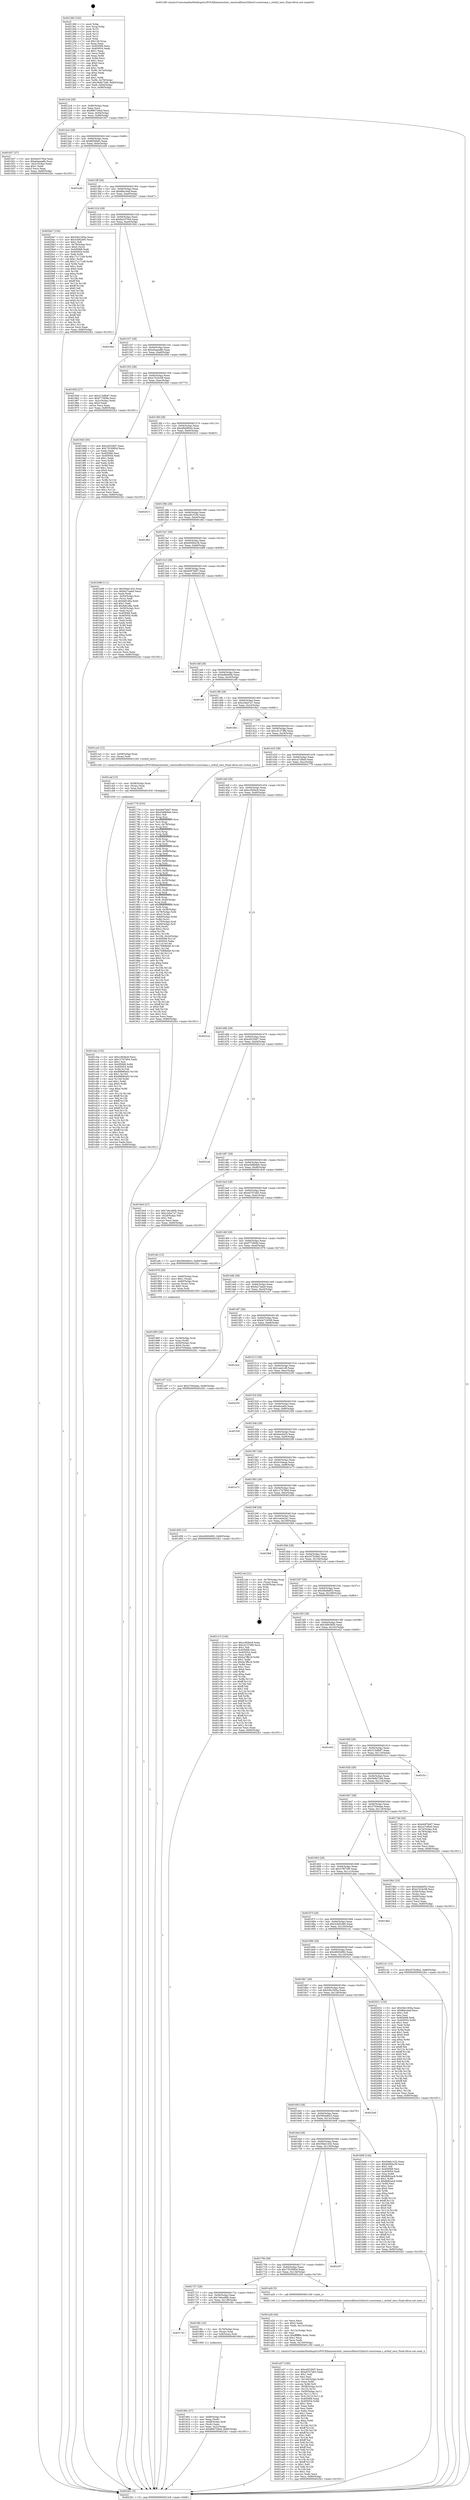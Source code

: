 digraph "0x401260" {
  label = "0x401260 (/mnt/c/Users/mathe/Desktop/tcc/POCII/binaries/extr_reactosdllwin32hhctrl.ocxstream.c_strbuf_zero_Final-ollvm.out::main(0))"
  labelloc = "t"
  node[shape=record]

  Entry [label="",width=0.3,height=0.3,shape=circle,fillcolor=black,style=filled]
  "0x4012c6" [label="{
     0x4012c6 [29]\l
     | [instrs]\l
     &nbsp;&nbsp;0x4012c6 \<+3\>: mov -0x80(%rbp),%eax\l
     &nbsp;&nbsp;0x4012c9 \<+2\>: mov %eax,%ecx\l
     &nbsp;&nbsp;0x4012cb \<+6\>: sub $0x866729ed,%ecx\l
     &nbsp;&nbsp;0x4012d1 \<+6\>: mov %eax,-0x94(%rbp)\l
     &nbsp;&nbsp;0x4012d7 \<+6\>: mov %ecx,-0x98(%rbp)\l
     &nbsp;&nbsp;0x4012dd \<+6\>: je 0000000000401927 \<main+0x6c7\>\l
  }"]
  "0x401927" [label="{
     0x401927 [27]\l
     | [instrs]\l
     &nbsp;&nbsp;0x401927 \<+5\>: mov $0x9a2579cb,%eax\l
     &nbsp;&nbsp;0x40192c \<+5\>: mov $0xa0aaaa8b,%ecx\l
     &nbsp;&nbsp;0x401931 \<+3\>: mov -0x2c(%rbp),%edx\l
     &nbsp;&nbsp;0x401934 \<+3\>: cmp $0x1,%edx\l
     &nbsp;&nbsp;0x401937 \<+3\>: cmovl %ecx,%eax\l
     &nbsp;&nbsp;0x40193a \<+3\>: mov %eax,-0x80(%rbp)\l
     &nbsp;&nbsp;0x40193d \<+5\>: jmp 00000000004022b1 \<main+0x1051\>\l
  }"]
  "0x4012e3" [label="{
     0x4012e3 [28]\l
     | [instrs]\l
     &nbsp;&nbsp;0x4012e3 \<+5\>: jmp 00000000004012e8 \<main+0x88\>\l
     &nbsp;&nbsp;0x4012e8 \<+6\>: mov -0x94(%rbp),%eax\l
     &nbsp;&nbsp;0x4012ee \<+5\>: sub $0x8f26fe6c,%eax\l
     &nbsp;&nbsp;0x4012f3 \<+6\>: mov %eax,-0x9c(%rbp)\l
     &nbsp;&nbsp;0x4012f9 \<+6\>: je 0000000000401e46 \<main+0xbe6\>\l
  }"]
  Exit [label="",width=0.3,height=0.3,shape=circle,fillcolor=black,style=filled,peripheries=2]
  "0x401e46" [label="{
     0x401e46\l
  }", style=dashed]
  "0x4012ff" [label="{
     0x4012ff [28]\l
     | [instrs]\l
     &nbsp;&nbsp;0x4012ff \<+5\>: jmp 0000000000401304 \<main+0xa4\>\l
     &nbsp;&nbsp;0x401304 \<+6\>: mov -0x94(%rbp),%eax\l
     &nbsp;&nbsp;0x40130a \<+5\>: sub $0x8faccbaf,%eax\l
     &nbsp;&nbsp;0x40130f \<+6\>: mov %eax,-0xa0(%rbp)\l
     &nbsp;&nbsp;0x401315 \<+6\>: je 00000000004020a7 \<main+0xe47\>\l
  }"]
  "0x401cbe" [label="{
     0x401cbe [152]\l
     | [instrs]\l
     &nbsp;&nbsp;0x401cbe \<+5\>: mov $0xcc82fec8,%ecx\l
     &nbsp;&nbsp;0x401cc3 \<+5\>: mov $0x127b7804,%edx\l
     &nbsp;&nbsp;0x401cc8 \<+3\>: mov $0x1,%sil\l
     &nbsp;&nbsp;0x401ccb \<+8\>: mov 0x405068,%r8d\l
     &nbsp;&nbsp;0x401cd3 \<+8\>: mov 0x405054,%r9d\l
     &nbsp;&nbsp;0x401cdb \<+3\>: mov %r8d,%r10d\l
     &nbsp;&nbsp;0x401cde \<+7\>: sub $0x89880a03,%r10d\l
     &nbsp;&nbsp;0x401ce5 \<+4\>: sub $0x1,%r10d\l
     &nbsp;&nbsp;0x401ce9 \<+7\>: add $0x89880a03,%r10d\l
     &nbsp;&nbsp;0x401cf0 \<+4\>: imul %r10d,%r8d\l
     &nbsp;&nbsp;0x401cf4 \<+4\>: and $0x1,%r8d\l
     &nbsp;&nbsp;0x401cf8 \<+4\>: cmp $0x0,%r8d\l
     &nbsp;&nbsp;0x401cfc \<+4\>: sete %r11b\l
     &nbsp;&nbsp;0x401d00 \<+4\>: cmp $0xa,%r9d\l
     &nbsp;&nbsp;0x401d04 \<+3\>: setl %bl\l
     &nbsp;&nbsp;0x401d07 \<+3\>: mov %r11b,%r14b\l
     &nbsp;&nbsp;0x401d0a \<+4\>: xor $0xff,%r14b\l
     &nbsp;&nbsp;0x401d0e \<+3\>: mov %bl,%r15b\l
     &nbsp;&nbsp;0x401d11 \<+4\>: xor $0xff,%r15b\l
     &nbsp;&nbsp;0x401d15 \<+4\>: xor $0x1,%sil\l
     &nbsp;&nbsp;0x401d19 \<+3\>: mov %r14b,%r12b\l
     &nbsp;&nbsp;0x401d1c \<+4\>: and $0xff,%r12b\l
     &nbsp;&nbsp;0x401d20 \<+3\>: and %sil,%r11b\l
     &nbsp;&nbsp;0x401d23 \<+3\>: mov %r15b,%r13b\l
     &nbsp;&nbsp;0x401d26 \<+4\>: and $0xff,%r13b\l
     &nbsp;&nbsp;0x401d2a \<+3\>: and %sil,%bl\l
     &nbsp;&nbsp;0x401d2d \<+3\>: or %r11b,%r12b\l
     &nbsp;&nbsp;0x401d30 \<+3\>: or %bl,%r13b\l
     &nbsp;&nbsp;0x401d33 \<+3\>: xor %r13b,%r12b\l
     &nbsp;&nbsp;0x401d36 \<+3\>: or %r15b,%r14b\l
     &nbsp;&nbsp;0x401d39 \<+4\>: xor $0xff,%r14b\l
     &nbsp;&nbsp;0x401d3d \<+4\>: or $0x1,%sil\l
     &nbsp;&nbsp;0x401d41 \<+3\>: and %sil,%r14b\l
     &nbsp;&nbsp;0x401d44 \<+3\>: or %r14b,%r12b\l
     &nbsp;&nbsp;0x401d47 \<+4\>: test $0x1,%r12b\l
     &nbsp;&nbsp;0x401d4b \<+3\>: cmovne %edx,%ecx\l
     &nbsp;&nbsp;0x401d4e \<+3\>: mov %ecx,-0x80(%rbp)\l
     &nbsp;&nbsp;0x401d51 \<+5\>: jmp 00000000004022b1 \<main+0x1051\>\l
  }"]
  "0x4020a7" [label="{
     0x4020a7 [154]\l
     | [instrs]\l
     &nbsp;&nbsp;0x4020a7 \<+5\>: mov $0x54b1565a,%eax\l
     &nbsp;&nbsp;0x4020ac \<+5\>: mov $0x3cb92495,%ecx\l
     &nbsp;&nbsp;0x4020b1 \<+2\>: mov $0x1,%dl\l
     &nbsp;&nbsp;0x4020b3 \<+4\>: mov -0x78(%rbp),%rsi\l
     &nbsp;&nbsp;0x4020b7 \<+6\>: movl $0x0,(%rsi)\l
     &nbsp;&nbsp;0x4020bd \<+7\>: mov 0x405068,%edi\l
     &nbsp;&nbsp;0x4020c4 \<+8\>: mov 0x405054,%r8d\l
     &nbsp;&nbsp;0x4020cc \<+3\>: mov %edi,%r9d\l
     &nbsp;&nbsp;0x4020cf \<+7\>: sub $0x17c171d9,%r9d\l
     &nbsp;&nbsp;0x4020d6 \<+4\>: sub $0x1,%r9d\l
     &nbsp;&nbsp;0x4020da \<+7\>: add $0x17c171d9,%r9d\l
     &nbsp;&nbsp;0x4020e1 \<+4\>: imul %r9d,%edi\l
     &nbsp;&nbsp;0x4020e5 \<+3\>: and $0x1,%edi\l
     &nbsp;&nbsp;0x4020e8 \<+3\>: cmp $0x0,%edi\l
     &nbsp;&nbsp;0x4020eb \<+4\>: sete %r10b\l
     &nbsp;&nbsp;0x4020ef \<+4\>: cmp $0xa,%r8d\l
     &nbsp;&nbsp;0x4020f3 \<+4\>: setl %r11b\l
     &nbsp;&nbsp;0x4020f7 \<+3\>: mov %r10b,%bl\l
     &nbsp;&nbsp;0x4020fa \<+3\>: xor $0xff,%bl\l
     &nbsp;&nbsp;0x4020fd \<+3\>: mov %r11b,%r14b\l
     &nbsp;&nbsp;0x402100 \<+4\>: xor $0xff,%r14b\l
     &nbsp;&nbsp;0x402104 \<+3\>: xor $0x0,%dl\l
     &nbsp;&nbsp;0x402107 \<+3\>: mov %bl,%r15b\l
     &nbsp;&nbsp;0x40210a \<+4\>: and $0x0,%r15b\l
     &nbsp;&nbsp;0x40210e \<+3\>: and %dl,%r10b\l
     &nbsp;&nbsp;0x402111 \<+3\>: mov %r14b,%r12b\l
     &nbsp;&nbsp;0x402114 \<+4\>: and $0x0,%r12b\l
     &nbsp;&nbsp;0x402118 \<+3\>: and %dl,%r11b\l
     &nbsp;&nbsp;0x40211b \<+3\>: or %r10b,%r15b\l
     &nbsp;&nbsp;0x40211e \<+3\>: or %r11b,%r12b\l
     &nbsp;&nbsp;0x402121 \<+3\>: xor %r12b,%r15b\l
     &nbsp;&nbsp;0x402124 \<+3\>: or %r14b,%bl\l
     &nbsp;&nbsp;0x402127 \<+3\>: xor $0xff,%bl\l
     &nbsp;&nbsp;0x40212a \<+3\>: or $0x0,%dl\l
     &nbsp;&nbsp;0x40212d \<+2\>: and %dl,%bl\l
     &nbsp;&nbsp;0x40212f \<+3\>: or %bl,%r15b\l
     &nbsp;&nbsp;0x402132 \<+4\>: test $0x1,%r15b\l
     &nbsp;&nbsp;0x402136 \<+3\>: cmovne %ecx,%eax\l
     &nbsp;&nbsp;0x402139 \<+3\>: mov %eax,-0x80(%rbp)\l
     &nbsp;&nbsp;0x40213c \<+5\>: jmp 00000000004022b1 \<main+0x1051\>\l
  }"]
  "0x40131b" [label="{
     0x40131b [28]\l
     | [instrs]\l
     &nbsp;&nbsp;0x40131b \<+5\>: jmp 0000000000401320 \<main+0xc0\>\l
     &nbsp;&nbsp;0x401320 \<+6\>: mov -0x94(%rbp),%eax\l
     &nbsp;&nbsp;0x401326 \<+5\>: sub $0x9a2579cb,%eax\l
     &nbsp;&nbsp;0x40132b \<+6\>: mov %eax,-0xa4(%rbp)\l
     &nbsp;&nbsp;0x401331 \<+6\>: je 0000000000401942 \<main+0x6e2\>\l
  }"]
  "0x401caf" [label="{
     0x401caf [15]\l
     | [instrs]\l
     &nbsp;&nbsp;0x401caf \<+4\>: mov -0x58(%rbp),%rax\l
     &nbsp;&nbsp;0x401cb3 \<+3\>: mov (%rax),%rax\l
     &nbsp;&nbsp;0x401cb6 \<+3\>: mov %rax,%rdi\l
     &nbsp;&nbsp;0x401cb9 \<+5\>: call 0000000000401030 \<free@plt\>\l
     | [calls]\l
     &nbsp;&nbsp;0x401030 \{1\} (unknown)\l
  }"]
  "0x401942" [label="{
     0x401942\l
  }", style=dashed]
  "0x401337" [label="{
     0x401337 [28]\l
     | [instrs]\l
     &nbsp;&nbsp;0x401337 \<+5\>: jmp 000000000040133c \<main+0xdc\>\l
     &nbsp;&nbsp;0x40133c \<+6\>: mov -0x94(%rbp),%eax\l
     &nbsp;&nbsp;0x401342 \<+5\>: sub $0xa0aaaa8b,%eax\l
     &nbsp;&nbsp;0x401347 \<+6\>: mov %eax,-0xa8(%rbp)\l
     &nbsp;&nbsp;0x40134d \<+6\>: je 000000000040195d \<main+0x6fd\>\l
  }"]
  "0x401a57" [label="{
     0x401a57 [165]\l
     | [instrs]\l
     &nbsp;&nbsp;0x401a57 \<+5\>: mov $0xcd533bf7,%ecx\l
     &nbsp;&nbsp;0x401a5c \<+5\>: mov $0xeb7b7a83,%edx\l
     &nbsp;&nbsp;0x401a61 \<+3\>: mov $0x1,%dil\l
     &nbsp;&nbsp;0x401a64 \<+2\>: xor %esi,%esi\l
     &nbsp;&nbsp;0x401a66 \<+7\>: mov -0x140(%rbp),%r8d\l
     &nbsp;&nbsp;0x401a6d \<+4\>: imul %eax,%r8d\l
     &nbsp;&nbsp;0x401a71 \<+3\>: movslq %r8d,%r9\l
     &nbsp;&nbsp;0x401a74 \<+4\>: mov -0x58(%rbp),%r10\l
     &nbsp;&nbsp;0x401a78 \<+3\>: mov (%r10),%r10\l
     &nbsp;&nbsp;0x401a7b \<+4\>: mov -0x50(%rbp),%r11\l
     &nbsp;&nbsp;0x401a7f \<+3\>: movslq (%r11),%r11\l
     &nbsp;&nbsp;0x401a82 \<+4\>: mov %r9,(%r10,%r11,8)\l
     &nbsp;&nbsp;0x401a86 \<+7\>: mov 0x405068,%eax\l
     &nbsp;&nbsp;0x401a8d \<+8\>: mov 0x405054,%r8d\l
     &nbsp;&nbsp;0x401a95 \<+3\>: sub $0x1,%esi\l
     &nbsp;&nbsp;0x401a98 \<+2\>: mov %eax,%ebx\l
     &nbsp;&nbsp;0x401a9a \<+2\>: add %esi,%ebx\l
     &nbsp;&nbsp;0x401a9c \<+3\>: imul %ebx,%eax\l
     &nbsp;&nbsp;0x401a9f \<+3\>: and $0x1,%eax\l
     &nbsp;&nbsp;0x401aa2 \<+3\>: cmp $0x0,%eax\l
     &nbsp;&nbsp;0x401aa5 \<+4\>: sete %r14b\l
     &nbsp;&nbsp;0x401aa9 \<+4\>: cmp $0xa,%r8d\l
     &nbsp;&nbsp;0x401aad \<+4\>: setl %r15b\l
     &nbsp;&nbsp;0x401ab1 \<+3\>: mov %r14b,%r12b\l
     &nbsp;&nbsp;0x401ab4 \<+4\>: xor $0xff,%r12b\l
     &nbsp;&nbsp;0x401ab8 \<+3\>: mov %r15b,%r13b\l
     &nbsp;&nbsp;0x401abb \<+4\>: xor $0xff,%r13b\l
     &nbsp;&nbsp;0x401abf \<+4\>: xor $0x1,%dil\l
     &nbsp;&nbsp;0x401ac3 \<+3\>: mov %r12b,%al\l
     &nbsp;&nbsp;0x401ac6 \<+2\>: and $0xff,%al\l
     &nbsp;&nbsp;0x401ac8 \<+3\>: and %dil,%r14b\l
     &nbsp;&nbsp;0x401acb \<+3\>: mov %r13b,%sil\l
     &nbsp;&nbsp;0x401ace \<+4\>: and $0xff,%sil\l
     &nbsp;&nbsp;0x401ad2 \<+3\>: and %dil,%r15b\l
     &nbsp;&nbsp;0x401ad5 \<+3\>: or %r14b,%al\l
     &nbsp;&nbsp;0x401ad8 \<+3\>: or %r15b,%sil\l
     &nbsp;&nbsp;0x401adb \<+3\>: xor %sil,%al\l
     &nbsp;&nbsp;0x401ade \<+3\>: or %r13b,%r12b\l
     &nbsp;&nbsp;0x401ae1 \<+4\>: xor $0xff,%r12b\l
     &nbsp;&nbsp;0x401ae5 \<+4\>: or $0x1,%dil\l
     &nbsp;&nbsp;0x401ae9 \<+3\>: and %dil,%r12b\l
     &nbsp;&nbsp;0x401aec \<+3\>: or %r12b,%al\l
     &nbsp;&nbsp;0x401aef \<+2\>: test $0x1,%al\l
     &nbsp;&nbsp;0x401af1 \<+3\>: cmovne %edx,%ecx\l
     &nbsp;&nbsp;0x401af4 \<+3\>: mov %ecx,-0x80(%rbp)\l
     &nbsp;&nbsp;0x401af7 \<+5\>: jmp 00000000004022b1 \<main+0x1051\>\l
  }"]
  "0x40195d" [label="{
     0x40195d [27]\l
     | [instrs]\l
     &nbsp;&nbsp;0x40195d \<+5\>: mov $0x313dfb87,%eax\l
     &nbsp;&nbsp;0x401962 \<+5\>: mov $0xf77360fe,%ecx\l
     &nbsp;&nbsp;0x401967 \<+3\>: mov -0x2c(%rbp),%edx\l
     &nbsp;&nbsp;0x40196a \<+3\>: cmp $0x0,%edx\l
     &nbsp;&nbsp;0x40196d \<+3\>: cmove %ecx,%eax\l
     &nbsp;&nbsp;0x401970 \<+3\>: mov %eax,-0x80(%rbp)\l
     &nbsp;&nbsp;0x401973 \<+5\>: jmp 00000000004022b1 \<main+0x1051\>\l
  }"]
  "0x401353" [label="{
     0x401353 [28]\l
     | [instrs]\l
     &nbsp;&nbsp;0x401353 \<+5\>: jmp 0000000000401358 \<main+0xf8\>\l
     &nbsp;&nbsp;0x401358 \<+6\>: mov -0x94(%rbp),%eax\l
     &nbsp;&nbsp;0x40135e \<+5\>: sub $0xa7424c08,%eax\l
     &nbsp;&nbsp;0x401363 \<+6\>: mov %eax,-0xac(%rbp)\l
     &nbsp;&nbsp;0x401369 \<+6\>: je 00000000004019d3 \<main+0x773\>\l
  }"]
  "0x401a2b" [label="{
     0x401a2b [44]\l
     | [instrs]\l
     &nbsp;&nbsp;0x401a2b \<+2\>: xor %ecx,%ecx\l
     &nbsp;&nbsp;0x401a2d \<+5\>: mov $0x2,%edx\l
     &nbsp;&nbsp;0x401a32 \<+6\>: mov %edx,-0x13c(%rbp)\l
     &nbsp;&nbsp;0x401a38 \<+1\>: cltd\l
     &nbsp;&nbsp;0x401a39 \<+6\>: mov -0x13c(%rbp),%esi\l
     &nbsp;&nbsp;0x401a3f \<+2\>: idiv %esi\l
     &nbsp;&nbsp;0x401a41 \<+6\>: imul $0xfffffffe,%edx,%edx\l
     &nbsp;&nbsp;0x401a47 \<+3\>: sub $0x1,%ecx\l
     &nbsp;&nbsp;0x401a4a \<+2\>: sub %ecx,%edx\l
     &nbsp;&nbsp;0x401a4c \<+6\>: mov %edx,-0x140(%rbp)\l
     &nbsp;&nbsp;0x401a52 \<+5\>: call 0000000000401160 \<next_i\>\l
     | [calls]\l
     &nbsp;&nbsp;0x401160 \{1\} (/mnt/c/Users/mathe/Desktop/tcc/POCII/binaries/extr_reactosdllwin32hhctrl.ocxstream.c_strbuf_zero_Final-ollvm.out::next_i)\l
  }"]
  "0x4019d3" [label="{
     0x4019d3 [83]\l
     | [instrs]\l
     &nbsp;&nbsp;0x4019d3 \<+5\>: mov $0xcd533bf7,%eax\l
     &nbsp;&nbsp;0x4019d8 \<+5\>: mov $0x7353085d,%ecx\l
     &nbsp;&nbsp;0x4019dd \<+2\>: xor %edx,%edx\l
     &nbsp;&nbsp;0x4019df \<+7\>: mov 0x405068,%esi\l
     &nbsp;&nbsp;0x4019e6 \<+7\>: mov 0x405054,%edi\l
     &nbsp;&nbsp;0x4019ed \<+3\>: sub $0x1,%edx\l
     &nbsp;&nbsp;0x4019f0 \<+3\>: mov %esi,%r8d\l
     &nbsp;&nbsp;0x4019f3 \<+3\>: add %edx,%r8d\l
     &nbsp;&nbsp;0x4019f6 \<+4\>: imul %r8d,%esi\l
     &nbsp;&nbsp;0x4019fa \<+3\>: and $0x1,%esi\l
     &nbsp;&nbsp;0x4019fd \<+3\>: cmp $0x0,%esi\l
     &nbsp;&nbsp;0x401a00 \<+4\>: sete %r9b\l
     &nbsp;&nbsp;0x401a04 \<+3\>: cmp $0xa,%edi\l
     &nbsp;&nbsp;0x401a07 \<+4\>: setl %r10b\l
     &nbsp;&nbsp;0x401a0b \<+3\>: mov %r9b,%r11b\l
     &nbsp;&nbsp;0x401a0e \<+3\>: and %r10b,%r11b\l
     &nbsp;&nbsp;0x401a11 \<+3\>: xor %r10b,%r9b\l
     &nbsp;&nbsp;0x401a14 \<+3\>: or %r9b,%r11b\l
     &nbsp;&nbsp;0x401a17 \<+4\>: test $0x1,%r11b\l
     &nbsp;&nbsp;0x401a1b \<+3\>: cmovne %ecx,%eax\l
     &nbsp;&nbsp;0x401a1e \<+3\>: mov %eax,-0x80(%rbp)\l
     &nbsp;&nbsp;0x401a21 \<+5\>: jmp 00000000004022b1 \<main+0x1051\>\l
  }"]
  "0x40136f" [label="{
     0x40136f [28]\l
     | [instrs]\l
     &nbsp;&nbsp;0x40136f \<+5\>: jmp 0000000000401374 \<main+0x114\>\l
     &nbsp;&nbsp;0x401374 \<+6\>: mov -0x94(%rbp),%eax\l
     &nbsp;&nbsp;0x40137a \<+5\>: sub $0xa8a68044,%eax\l
     &nbsp;&nbsp;0x40137f \<+6\>: mov %eax,-0xb0(%rbp)\l
     &nbsp;&nbsp;0x401385 \<+6\>: je 0000000000402015 \<main+0xdb5\>\l
  }"]
  "0x401995" [label="{
     0x401995 [29]\l
     | [instrs]\l
     &nbsp;&nbsp;0x401995 \<+4\>: mov -0x58(%rbp),%rdi\l
     &nbsp;&nbsp;0x401999 \<+3\>: mov %rax,(%rdi)\l
     &nbsp;&nbsp;0x40199c \<+4\>: mov -0x50(%rbp),%rax\l
     &nbsp;&nbsp;0x4019a0 \<+6\>: movl $0x0,(%rax)\l
     &nbsp;&nbsp;0x4019a6 \<+7\>: movl $0x3700edae,-0x80(%rbp)\l
     &nbsp;&nbsp;0x4019ad \<+5\>: jmp 00000000004022b1 \<main+0x1051\>\l
  }"]
  "0x402015" [label="{
     0x402015\l
  }", style=dashed]
  "0x40138b" [label="{
     0x40138b [28]\l
     | [instrs]\l
     &nbsp;&nbsp;0x40138b \<+5\>: jmp 0000000000401390 \<main+0x130\>\l
     &nbsp;&nbsp;0x401390 \<+6\>: mov -0x94(%rbp),%eax\l
     &nbsp;&nbsp;0x401396 \<+5\>: sub $0xae61f10b,%eax\l
     &nbsp;&nbsp;0x40139b \<+6\>: mov %eax,-0xb4(%rbp)\l
     &nbsp;&nbsp;0x4013a1 \<+6\>: je 0000000000401d62 \<main+0xb02\>\l
  }"]
  "0x40190c" [label="{
     0x40190c [27]\l
     | [instrs]\l
     &nbsp;&nbsp;0x40190c \<+4\>: mov -0x68(%rbp),%rdi\l
     &nbsp;&nbsp;0x401910 \<+2\>: mov %eax,(%rdi)\l
     &nbsp;&nbsp;0x401912 \<+4\>: mov -0x68(%rbp),%rdi\l
     &nbsp;&nbsp;0x401916 \<+2\>: mov (%rdi),%eax\l
     &nbsp;&nbsp;0x401918 \<+3\>: mov %eax,-0x2c(%rbp)\l
     &nbsp;&nbsp;0x40191b \<+7\>: movl $0x866729ed,-0x80(%rbp)\l
     &nbsp;&nbsp;0x401922 \<+5\>: jmp 00000000004022b1 \<main+0x1051\>\l
  }"]
  "0x401d62" [label="{
     0x401d62\l
  }", style=dashed]
  "0x4013a7" [label="{
     0x4013a7 [28]\l
     | [instrs]\l
     &nbsp;&nbsp;0x4013a7 \<+5\>: jmp 00000000004013ac \<main+0x14c\>\l
     &nbsp;&nbsp;0x4013ac \<+6\>: mov -0x94(%rbp),%eax\l
     &nbsp;&nbsp;0x4013b2 \<+5\>: sub $0xb0084c38,%eax\l
     &nbsp;&nbsp;0x4013b7 \<+6\>: mov %eax,-0xb8(%rbp)\l
     &nbsp;&nbsp;0x4013bd \<+6\>: je 0000000000401b98 \<main+0x938\>\l
  }"]
  "0x401743" [label="{
     0x401743\l
  }", style=dashed]
  "0x401b98" [label="{
     0x401b98 [111]\l
     | [instrs]\l
     &nbsp;&nbsp;0x401b98 \<+5\>: mov $0x59ab1432,%eax\l
     &nbsp;&nbsp;0x401b9d \<+5\>: mov $0xfa27aab4,%ecx\l
     &nbsp;&nbsp;0x401ba2 \<+2\>: xor %edx,%edx\l
     &nbsp;&nbsp;0x401ba4 \<+4\>: mov -0x50(%rbp),%rsi\l
     &nbsp;&nbsp;0x401ba8 \<+2\>: mov (%rsi),%edi\l
     &nbsp;&nbsp;0x401baa \<+6\>: sub $0xfa81d6a,%edi\l
     &nbsp;&nbsp;0x401bb0 \<+3\>: add $0x1,%edi\l
     &nbsp;&nbsp;0x401bb3 \<+6\>: add $0xfa81d6a,%edi\l
     &nbsp;&nbsp;0x401bb9 \<+4\>: mov -0x50(%rbp),%rsi\l
     &nbsp;&nbsp;0x401bbd \<+2\>: mov %edi,(%rsi)\l
     &nbsp;&nbsp;0x401bbf \<+7\>: mov 0x405068,%edi\l
     &nbsp;&nbsp;0x401bc6 \<+8\>: mov 0x405054,%r8d\l
     &nbsp;&nbsp;0x401bce \<+3\>: sub $0x1,%edx\l
     &nbsp;&nbsp;0x401bd1 \<+3\>: mov %edi,%r9d\l
     &nbsp;&nbsp;0x401bd4 \<+3\>: add %edx,%r9d\l
     &nbsp;&nbsp;0x401bd7 \<+4\>: imul %r9d,%edi\l
     &nbsp;&nbsp;0x401bdb \<+3\>: and $0x1,%edi\l
     &nbsp;&nbsp;0x401bde \<+3\>: cmp $0x0,%edi\l
     &nbsp;&nbsp;0x401be1 \<+4\>: sete %r10b\l
     &nbsp;&nbsp;0x401be5 \<+4\>: cmp $0xa,%r8d\l
     &nbsp;&nbsp;0x401be9 \<+4\>: setl %r11b\l
     &nbsp;&nbsp;0x401bed \<+3\>: mov %r10b,%bl\l
     &nbsp;&nbsp;0x401bf0 \<+3\>: and %r11b,%bl\l
     &nbsp;&nbsp;0x401bf3 \<+3\>: xor %r11b,%r10b\l
     &nbsp;&nbsp;0x401bf6 \<+3\>: or %r10b,%bl\l
     &nbsp;&nbsp;0x401bf9 \<+3\>: test $0x1,%bl\l
     &nbsp;&nbsp;0x401bfc \<+3\>: cmovne %ecx,%eax\l
     &nbsp;&nbsp;0x401bff \<+3\>: mov %eax,-0x80(%rbp)\l
     &nbsp;&nbsp;0x401c02 \<+5\>: jmp 00000000004022b1 \<main+0x1051\>\l
  }"]
  "0x4013c3" [label="{
     0x4013c3 [28]\l
     | [instrs]\l
     &nbsp;&nbsp;0x4013c3 \<+5\>: jmp 00000000004013c8 \<main+0x168\>\l
     &nbsp;&nbsp;0x4013c8 \<+6\>: mov -0x94(%rbp),%eax\l
     &nbsp;&nbsp;0x4013ce \<+5\>: sub $0xbb97bbf7,%eax\l
     &nbsp;&nbsp;0x4013d3 \<+6\>: mov %eax,-0xbc(%rbp)\l
     &nbsp;&nbsp;0x4013d9 \<+6\>: je 0000000000402162 \<main+0xf02\>\l
  }"]
  "0x4018fc" [label="{
     0x4018fc [16]\l
     | [instrs]\l
     &nbsp;&nbsp;0x4018fc \<+4\>: mov -0x70(%rbp),%rax\l
     &nbsp;&nbsp;0x401900 \<+3\>: mov (%rax),%rax\l
     &nbsp;&nbsp;0x401903 \<+4\>: mov 0x8(%rax),%rdi\l
     &nbsp;&nbsp;0x401907 \<+5\>: call 0000000000401060 \<atoi@plt\>\l
     | [calls]\l
     &nbsp;&nbsp;0x401060 \{1\} (unknown)\l
  }"]
  "0x402162" [label="{
     0x402162\l
  }", style=dashed]
  "0x4013df" [label="{
     0x4013df [28]\l
     | [instrs]\l
     &nbsp;&nbsp;0x4013df \<+5\>: jmp 00000000004013e4 \<main+0x184\>\l
     &nbsp;&nbsp;0x4013e4 \<+6\>: mov -0x94(%rbp),%eax\l
     &nbsp;&nbsp;0x4013ea \<+5\>: sub $0xbd84ef0b,%eax\l
     &nbsp;&nbsp;0x4013ef \<+6\>: mov %eax,-0xc0(%rbp)\l
     &nbsp;&nbsp;0x4013f5 \<+6\>: je 0000000000401ef5 \<main+0xc95\>\l
  }"]
  "0x401727" [label="{
     0x401727 [28]\l
     | [instrs]\l
     &nbsp;&nbsp;0x401727 \<+5\>: jmp 000000000040172c \<main+0x4cc\>\l
     &nbsp;&nbsp;0x40172c \<+6\>: mov -0x94(%rbp),%eax\l
     &nbsp;&nbsp;0x401732 \<+5\>: sub $0x7e6ce80b,%eax\l
     &nbsp;&nbsp;0x401737 \<+6\>: mov %eax,-0x138(%rbp)\l
     &nbsp;&nbsp;0x40173d \<+6\>: je 00000000004018fc \<main+0x69c\>\l
  }"]
  "0x401ef5" [label="{
     0x401ef5\l
  }", style=dashed]
  "0x4013fb" [label="{
     0x4013fb [28]\l
     | [instrs]\l
     &nbsp;&nbsp;0x4013fb \<+5\>: jmp 0000000000401400 \<main+0x1a0\>\l
     &nbsp;&nbsp;0x401400 \<+6\>: mov -0x94(%rbp),%eax\l
     &nbsp;&nbsp;0x401406 \<+5\>: sub $0xc2dee7a7,%eax\l
     &nbsp;&nbsp;0x40140b \<+6\>: mov %eax,-0xc4(%rbp)\l
     &nbsp;&nbsp;0x401411 \<+6\>: je 00000000004018e1 \<main+0x681\>\l
  }"]
  "0x401a26" [label="{
     0x401a26 [5]\l
     | [instrs]\l
     &nbsp;&nbsp;0x401a26 \<+5\>: call 0000000000401160 \<next_i\>\l
     | [calls]\l
     &nbsp;&nbsp;0x401160 \{1\} (/mnt/c/Users/mathe/Desktop/tcc/POCII/binaries/extr_reactosdllwin32hhctrl.ocxstream.c_strbuf_zero_Final-ollvm.out::next_i)\l
  }"]
  "0x4018e1" [label="{
     0x4018e1\l
  }", style=dashed]
  "0x401417" [label="{
     0x401417 [28]\l
     | [instrs]\l
     &nbsp;&nbsp;0x401417 \<+5\>: jmp 000000000040141c \<main+0x1bc\>\l
     &nbsp;&nbsp;0x40141c \<+6\>: mov -0x94(%rbp),%eax\l
     &nbsp;&nbsp;0x401422 \<+5\>: sub $0xc4137dfd,%eax\l
     &nbsp;&nbsp;0x401427 \<+6\>: mov %eax,-0xc8(%rbp)\l
     &nbsp;&nbsp;0x40142d \<+6\>: je 0000000000401ca3 \<main+0xa43\>\l
  }"]
  "0x40170b" [label="{
     0x40170b [28]\l
     | [instrs]\l
     &nbsp;&nbsp;0x40170b \<+5\>: jmp 0000000000401710 \<main+0x4b0\>\l
     &nbsp;&nbsp;0x401710 \<+6\>: mov -0x94(%rbp),%eax\l
     &nbsp;&nbsp;0x401716 \<+5\>: sub $0x7353085d,%eax\l
     &nbsp;&nbsp;0x40171b \<+6\>: mov %eax,-0x134(%rbp)\l
     &nbsp;&nbsp;0x401721 \<+6\>: je 0000000000401a26 \<main+0x7c6\>\l
  }"]
  "0x401ca3" [label="{
     0x401ca3 [12]\l
     | [instrs]\l
     &nbsp;&nbsp;0x401ca3 \<+4\>: mov -0x58(%rbp),%rax\l
     &nbsp;&nbsp;0x401ca7 \<+3\>: mov (%rax),%rdi\l
     &nbsp;&nbsp;0x401caa \<+5\>: call 0000000000401240 \<strbuf_zero\>\l
     | [calls]\l
     &nbsp;&nbsp;0x401240 \{1\} (/mnt/c/Users/mathe/Desktop/tcc/POCII/binaries/extr_reactosdllwin32hhctrl.ocxstream.c_strbuf_zero_Final-ollvm.out::strbuf_zero)\l
  }"]
  "0x401433" [label="{
     0x401433 [28]\l
     | [instrs]\l
     &nbsp;&nbsp;0x401433 \<+5\>: jmp 0000000000401438 \<main+0x1d8\>\l
     &nbsp;&nbsp;0x401438 \<+6\>: mov -0x94(%rbp),%eax\l
     &nbsp;&nbsp;0x40143e \<+5\>: sub $0xca7cf0a0,%eax\l
     &nbsp;&nbsp;0x401443 \<+6\>: mov %eax,-0xcc(%rbp)\l
     &nbsp;&nbsp;0x401449 \<+6\>: je 0000000000401779 \<main+0x519\>\l
  }"]
  "0x402207" [label="{
     0x402207\l
  }", style=dashed]
  "0x401779" [label="{
     0x401779 [333]\l
     | [instrs]\l
     &nbsp;&nbsp;0x401779 \<+5\>: mov $0xbb97bbf7,%eax\l
     &nbsp;&nbsp;0x40177e \<+5\>: mov $0xe5d8b9eb,%ecx\l
     &nbsp;&nbsp;0x401783 \<+2\>: mov $0x1,%dl\l
     &nbsp;&nbsp;0x401785 \<+3\>: mov %rsp,%rsi\l
     &nbsp;&nbsp;0x401788 \<+4\>: add $0xfffffffffffffff0,%rsi\l
     &nbsp;&nbsp;0x40178c \<+3\>: mov %rsi,%rsp\l
     &nbsp;&nbsp;0x40178f \<+4\>: mov %rsi,-0x78(%rbp)\l
     &nbsp;&nbsp;0x401793 \<+3\>: mov %rsp,%rsi\l
     &nbsp;&nbsp;0x401796 \<+4\>: add $0xfffffffffffffff0,%rsi\l
     &nbsp;&nbsp;0x40179a \<+3\>: mov %rsi,%rsp\l
     &nbsp;&nbsp;0x40179d \<+3\>: mov %rsp,%rdi\l
     &nbsp;&nbsp;0x4017a0 \<+4\>: add $0xfffffffffffffff0,%rdi\l
     &nbsp;&nbsp;0x4017a4 \<+3\>: mov %rdi,%rsp\l
     &nbsp;&nbsp;0x4017a7 \<+4\>: mov %rdi,-0x70(%rbp)\l
     &nbsp;&nbsp;0x4017ab \<+3\>: mov %rsp,%rdi\l
     &nbsp;&nbsp;0x4017ae \<+4\>: add $0xfffffffffffffff0,%rdi\l
     &nbsp;&nbsp;0x4017b2 \<+3\>: mov %rdi,%rsp\l
     &nbsp;&nbsp;0x4017b5 \<+4\>: mov %rdi,-0x68(%rbp)\l
     &nbsp;&nbsp;0x4017b9 \<+3\>: mov %rsp,%rdi\l
     &nbsp;&nbsp;0x4017bc \<+4\>: add $0xfffffffffffffff0,%rdi\l
     &nbsp;&nbsp;0x4017c0 \<+3\>: mov %rdi,%rsp\l
     &nbsp;&nbsp;0x4017c3 \<+4\>: mov %rdi,-0x60(%rbp)\l
     &nbsp;&nbsp;0x4017c7 \<+3\>: mov %rsp,%rdi\l
     &nbsp;&nbsp;0x4017ca \<+4\>: add $0xfffffffffffffff0,%rdi\l
     &nbsp;&nbsp;0x4017ce \<+3\>: mov %rdi,%rsp\l
     &nbsp;&nbsp;0x4017d1 \<+4\>: mov %rdi,-0x58(%rbp)\l
     &nbsp;&nbsp;0x4017d5 \<+3\>: mov %rsp,%rdi\l
     &nbsp;&nbsp;0x4017d8 \<+4\>: add $0xfffffffffffffff0,%rdi\l
     &nbsp;&nbsp;0x4017dc \<+3\>: mov %rdi,%rsp\l
     &nbsp;&nbsp;0x4017df \<+4\>: mov %rdi,-0x50(%rbp)\l
     &nbsp;&nbsp;0x4017e3 \<+3\>: mov %rsp,%rdi\l
     &nbsp;&nbsp;0x4017e6 \<+4\>: add $0xfffffffffffffff0,%rdi\l
     &nbsp;&nbsp;0x4017ea \<+3\>: mov %rdi,%rsp\l
     &nbsp;&nbsp;0x4017ed \<+4\>: mov %rdi,-0x48(%rbp)\l
     &nbsp;&nbsp;0x4017f1 \<+3\>: mov %rsp,%rdi\l
     &nbsp;&nbsp;0x4017f4 \<+4\>: add $0xfffffffffffffff0,%rdi\l
     &nbsp;&nbsp;0x4017f8 \<+3\>: mov %rdi,%rsp\l
     &nbsp;&nbsp;0x4017fb \<+4\>: mov %rdi,-0x40(%rbp)\l
     &nbsp;&nbsp;0x4017ff \<+3\>: mov %rsp,%rdi\l
     &nbsp;&nbsp;0x401802 \<+4\>: add $0xfffffffffffffff0,%rdi\l
     &nbsp;&nbsp;0x401806 \<+3\>: mov %rdi,%rsp\l
     &nbsp;&nbsp;0x401809 \<+4\>: mov %rdi,-0x38(%rbp)\l
     &nbsp;&nbsp;0x40180d \<+4\>: mov -0x78(%rbp),%rdi\l
     &nbsp;&nbsp;0x401811 \<+6\>: movl $0x0,(%rdi)\l
     &nbsp;&nbsp;0x401817 \<+7\>: mov -0x84(%rbp),%r8d\l
     &nbsp;&nbsp;0x40181e \<+3\>: mov %r8d,(%rsi)\l
     &nbsp;&nbsp;0x401821 \<+4\>: mov -0x70(%rbp),%rdi\l
     &nbsp;&nbsp;0x401825 \<+7\>: mov -0x90(%rbp),%r9\l
     &nbsp;&nbsp;0x40182c \<+3\>: mov %r9,(%rdi)\l
     &nbsp;&nbsp;0x40182f \<+3\>: cmpl $0x2,(%rsi)\l
     &nbsp;&nbsp;0x401832 \<+4\>: setne %r10b\l
     &nbsp;&nbsp;0x401836 \<+4\>: and $0x1,%r10b\l
     &nbsp;&nbsp;0x40183a \<+4\>: mov %r10b,-0x2d(%rbp)\l
     &nbsp;&nbsp;0x40183e \<+8\>: mov 0x405068,%r11d\l
     &nbsp;&nbsp;0x401846 \<+7\>: mov 0x405054,%ebx\l
     &nbsp;&nbsp;0x40184d \<+3\>: mov %r11d,%r14d\l
     &nbsp;&nbsp;0x401850 \<+7\>: sub $0x75968d46,%r14d\l
     &nbsp;&nbsp;0x401857 \<+4\>: sub $0x1,%r14d\l
     &nbsp;&nbsp;0x40185b \<+7\>: add $0x75968d46,%r14d\l
     &nbsp;&nbsp;0x401862 \<+4\>: imul %r14d,%r11d\l
     &nbsp;&nbsp;0x401866 \<+4\>: and $0x1,%r11d\l
     &nbsp;&nbsp;0x40186a \<+4\>: cmp $0x0,%r11d\l
     &nbsp;&nbsp;0x40186e \<+4\>: sete %r10b\l
     &nbsp;&nbsp;0x401872 \<+3\>: cmp $0xa,%ebx\l
     &nbsp;&nbsp;0x401875 \<+4\>: setl %r15b\l
     &nbsp;&nbsp;0x401879 \<+3\>: mov %r10b,%r12b\l
     &nbsp;&nbsp;0x40187c \<+4\>: xor $0xff,%r12b\l
     &nbsp;&nbsp;0x401880 \<+3\>: mov %r15b,%r13b\l
     &nbsp;&nbsp;0x401883 \<+4\>: xor $0xff,%r13b\l
     &nbsp;&nbsp;0x401887 \<+3\>: xor $0x0,%dl\l
     &nbsp;&nbsp;0x40188a \<+3\>: mov %r12b,%sil\l
     &nbsp;&nbsp;0x40188d \<+4\>: and $0x0,%sil\l
     &nbsp;&nbsp;0x401891 \<+3\>: and %dl,%r10b\l
     &nbsp;&nbsp;0x401894 \<+3\>: mov %r13b,%dil\l
     &nbsp;&nbsp;0x401897 \<+4\>: and $0x0,%dil\l
     &nbsp;&nbsp;0x40189b \<+3\>: and %dl,%r15b\l
     &nbsp;&nbsp;0x40189e \<+3\>: or %r10b,%sil\l
     &nbsp;&nbsp;0x4018a1 \<+3\>: or %r15b,%dil\l
     &nbsp;&nbsp;0x4018a4 \<+3\>: xor %dil,%sil\l
     &nbsp;&nbsp;0x4018a7 \<+3\>: or %r13b,%r12b\l
     &nbsp;&nbsp;0x4018aa \<+4\>: xor $0xff,%r12b\l
     &nbsp;&nbsp;0x4018ae \<+3\>: or $0x0,%dl\l
     &nbsp;&nbsp;0x4018b1 \<+3\>: and %dl,%r12b\l
     &nbsp;&nbsp;0x4018b4 \<+3\>: or %r12b,%sil\l
     &nbsp;&nbsp;0x4018b7 \<+4\>: test $0x1,%sil\l
     &nbsp;&nbsp;0x4018bb \<+3\>: cmovne %ecx,%eax\l
     &nbsp;&nbsp;0x4018be \<+3\>: mov %eax,-0x80(%rbp)\l
     &nbsp;&nbsp;0x4018c1 \<+5\>: jmp 00000000004022b1 \<main+0x1051\>\l
  }"]
  "0x40144f" [label="{
     0x40144f [28]\l
     | [instrs]\l
     &nbsp;&nbsp;0x40144f \<+5\>: jmp 0000000000401454 \<main+0x1f4\>\l
     &nbsp;&nbsp;0x401454 \<+6\>: mov -0x94(%rbp),%eax\l
     &nbsp;&nbsp;0x40145a \<+5\>: sub $0xcc82fec8,%eax\l
     &nbsp;&nbsp;0x40145f \<+6\>: mov %eax,-0xd0(%rbp)\l
     &nbsp;&nbsp;0x401465 \<+6\>: je 000000000040222e \<main+0xfce\>\l
  }"]
  "0x4016ef" [label="{
     0x4016ef [28]\l
     | [instrs]\l
     &nbsp;&nbsp;0x4016ef \<+5\>: jmp 00000000004016f4 \<main+0x494\>\l
     &nbsp;&nbsp;0x4016f4 \<+6\>: mov -0x94(%rbp),%eax\l
     &nbsp;&nbsp;0x4016fa \<+5\>: sub $0x59ab1432,%eax\l
     &nbsp;&nbsp;0x4016ff \<+6\>: mov %eax,-0x130(%rbp)\l
     &nbsp;&nbsp;0x401705 \<+6\>: je 0000000000402207 \<main+0xfa7\>\l
  }"]
  "0x40222e" [label="{
     0x40222e\l
  }", style=dashed]
  "0x40146b" [label="{
     0x40146b [28]\l
     | [instrs]\l
     &nbsp;&nbsp;0x40146b \<+5\>: jmp 0000000000401470 \<main+0x210\>\l
     &nbsp;&nbsp;0x401470 \<+6\>: mov -0x94(%rbp),%eax\l
     &nbsp;&nbsp;0x401476 \<+5\>: sub $0xcd533bf7,%eax\l
     &nbsp;&nbsp;0x40147b \<+6\>: mov %eax,-0xd4(%rbp)\l
     &nbsp;&nbsp;0x401481 \<+6\>: je 00000000004021a4 \<main+0xf44\>\l
  }"]
  "0x401b08" [label="{
     0x401b08 [144]\l
     | [instrs]\l
     &nbsp;&nbsp;0x401b08 \<+5\>: mov $0x59ab1432,%eax\l
     &nbsp;&nbsp;0x401b0d \<+5\>: mov $0xb0084c38,%ecx\l
     &nbsp;&nbsp;0x401b12 \<+2\>: mov $0x1,%dl\l
     &nbsp;&nbsp;0x401b14 \<+7\>: mov 0x405068,%esi\l
     &nbsp;&nbsp;0x401b1b \<+7\>: mov 0x405054,%edi\l
     &nbsp;&nbsp;0x401b22 \<+3\>: mov %esi,%r8d\l
     &nbsp;&nbsp;0x401b25 \<+7\>: add $0xfbfb2ac8,%r8d\l
     &nbsp;&nbsp;0x401b2c \<+4\>: sub $0x1,%r8d\l
     &nbsp;&nbsp;0x401b30 \<+7\>: sub $0xfbfb2ac8,%r8d\l
     &nbsp;&nbsp;0x401b37 \<+4\>: imul %r8d,%esi\l
     &nbsp;&nbsp;0x401b3b \<+3\>: and $0x1,%esi\l
     &nbsp;&nbsp;0x401b3e \<+3\>: cmp $0x0,%esi\l
     &nbsp;&nbsp;0x401b41 \<+4\>: sete %r9b\l
     &nbsp;&nbsp;0x401b45 \<+3\>: cmp $0xa,%edi\l
     &nbsp;&nbsp;0x401b48 \<+4\>: setl %r10b\l
     &nbsp;&nbsp;0x401b4c \<+3\>: mov %r9b,%r11b\l
     &nbsp;&nbsp;0x401b4f \<+4\>: xor $0xff,%r11b\l
     &nbsp;&nbsp;0x401b53 \<+3\>: mov %r10b,%bl\l
     &nbsp;&nbsp;0x401b56 \<+3\>: xor $0xff,%bl\l
     &nbsp;&nbsp;0x401b59 \<+3\>: xor $0x0,%dl\l
     &nbsp;&nbsp;0x401b5c \<+3\>: mov %r11b,%r14b\l
     &nbsp;&nbsp;0x401b5f \<+4\>: and $0x0,%r14b\l
     &nbsp;&nbsp;0x401b63 \<+3\>: and %dl,%r9b\l
     &nbsp;&nbsp;0x401b66 \<+3\>: mov %bl,%r15b\l
     &nbsp;&nbsp;0x401b69 \<+4\>: and $0x0,%r15b\l
     &nbsp;&nbsp;0x401b6d \<+3\>: and %dl,%r10b\l
     &nbsp;&nbsp;0x401b70 \<+3\>: or %r9b,%r14b\l
     &nbsp;&nbsp;0x401b73 \<+3\>: or %r10b,%r15b\l
     &nbsp;&nbsp;0x401b76 \<+3\>: xor %r15b,%r14b\l
     &nbsp;&nbsp;0x401b79 \<+3\>: or %bl,%r11b\l
     &nbsp;&nbsp;0x401b7c \<+4\>: xor $0xff,%r11b\l
     &nbsp;&nbsp;0x401b80 \<+3\>: or $0x0,%dl\l
     &nbsp;&nbsp;0x401b83 \<+3\>: and %dl,%r11b\l
     &nbsp;&nbsp;0x401b86 \<+3\>: or %r11b,%r14b\l
     &nbsp;&nbsp;0x401b89 \<+4\>: test $0x1,%r14b\l
     &nbsp;&nbsp;0x401b8d \<+3\>: cmovne %ecx,%eax\l
     &nbsp;&nbsp;0x401b90 \<+3\>: mov %eax,-0x80(%rbp)\l
     &nbsp;&nbsp;0x401b93 \<+5\>: jmp 00000000004022b1 \<main+0x1051\>\l
  }"]
  "0x4021a4" [label="{
     0x4021a4\l
  }", style=dashed]
  "0x401487" [label="{
     0x401487 [28]\l
     | [instrs]\l
     &nbsp;&nbsp;0x401487 \<+5\>: jmp 000000000040148c \<main+0x22c\>\l
     &nbsp;&nbsp;0x40148c \<+6\>: mov -0x94(%rbp),%eax\l
     &nbsp;&nbsp;0x401492 \<+5\>: sub $0xe5d8b9eb,%eax\l
     &nbsp;&nbsp;0x401497 \<+6\>: mov %eax,-0xd8(%rbp)\l
     &nbsp;&nbsp;0x40149d \<+6\>: je 00000000004018c6 \<main+0x666\>\l
  }"]
  "0x4016d3" [label="{
     0x4016d3 [28]\l
     | [instrs]\l
     &nbsp;&nbsp;0x4016d3 \<+5\>: jmp 00000000004016d8 \<main+0x478\>\l
     &nbsp;&nbsp;0x4016d8 \<+6\>: mov -0x94(%rbp),%eax\l
     &nbsp;&nbsp;0x4016de \<+5\>: sub $0x5604d623,%eax\l
     &nbsp;&nbsp;0x4016e3 \<+6\>: mov %eax,-0x12c(%rbp)\l
     &nbsp;&nbsp;0x4016e9 \<+6\>: je 0000000000401b08 \<main+0x8a8\>\l
  }"]
  "0x4018c6" [label="{
     0x4018c6 [27]\l
     | [instrs]\l
     &nbsp;&nbsp;0x4018c6 \<+5\>: mov $0x7e6ce80b,%eax\l
     &nbsp;&nbsp;0x4018cb \<+5\>: mov $0xc2dee7a7,%ecx\l
     &nbsp;&nbsp;0x4018d0 \<+3\>: mov -0x2d(%rbp),%dl\l
     &nbsp;&nbsp;0x4018d3 \<+3\>: test $0x1,%dl\l
     &nbsp;&nbsp;0x4018d6 \<+3\>: cmovne %ecx,%eax\l
     &nbsp;&nbsp;0x4018d9 \<+3\>: mov %eax,-0x80(%rbp)\l
     &nbsp;&nbsp;0x4018dc \<+5\>: jmp 00000000004022b1 \<main+0x1051\>\l
  }"]
  "0x4014a3" [label="{
     0x4014a3 [28]\l
     | [instrs]\l
     &nbsp;&nbsp;0x4014a3 \<+5\>: jmp 00000000004014a8 \<main+0x248\>\l
     &nbsp;&nbsp;0x4014a8 \<+6\>: mov -0x94(%rbp),%eax\l
     &nbsp;&nbsp;0x4014ae \<+5\>: sub $0xeb7b7a83,%eax\l
     &nbsp;&nbsp;0x4014b3 \<+6\>: mov %eax,-0xdc(%rbp)\l
     &nbsp;&nbsp;0x4014b9 \<+6\>: je 0000000000401afc \<main+0x89c\>\l
  }"]
  "0x4022a0" [label="{
     0x4022a0\l
  }", style=dashed]
  "0x401afc" [label="{
     0x401afc [12]\l
     | [instrs]\l
     &nbsp;&nbsp;0x401afc \<+7\>: movl $0x5604d623,-0x80(%rbp)\l
     &nbsp;&nbsp;0x401b03 \<+5\>: jmp 00000000004022b1 \<main+0x1051\>\l
  }"]
  "0x4014bf" [label="{
     0x4014bf [28]\l
     | [instrs]\l
     &nbsp;&nbsp;0x4014bf \<+5\>: jmp 00000000004014c4 \<main+0x264\>\l
     &nbsp;&nbsp;0x4014c4 \<+6\>: mov -0x94(%rbp),%eax\l
     &nbsp;&nbsp;0x4014ca \<+5\>: sub $0xf77360fe,%eax\l
     &nbsp;&nbsp;0x4014cf \<+6\>: mov %eax,-0xe0(%rbp)\l
     &nbsp;&nbsp;0x4014d5 \<+6\>: je 0000000000401978 \<main+0x718\>\l
  }"]
  "0x4016b7" [label="{
     0x4016b7 [28]\l
     | [instrs]\l
     &nbsp;&nbsp;0x4016b7 \<+5\>: jmp 00000000004016bc \<main+0x45c\>\l
     &nbsp;&nbsp;0x4016bc \<+6\>: mov -0x94(%rbp),%eax\l
     &nbsp;&nbsp;0x4016c2 \<+5\>: sub $0x54b1565a,%eax\l
     &nbsp;&nbsp;0x4016c7 \<+6\>: mov %eax,-0x128(%rbp)\l
     &nbsp;&nbsp;0x4016cd \<+6\>: je 00000000004022a0 \<main+0x1040\>\l
  }"]
  "0x401978" [label="{
     0x401978 [29]\l
     | [instrs]\l
     &nbsp;&nbsp;0x401978 \<+4\>: mov -0x60(%rbp),%rax\l
     &nbsp;&nbsp;0x40197c \<+6\>: movl $0x1,(%rax)\l
     &nbsp;&nbsp;0x401982 \<+4\>: mov -0x60(%rbp),%rax\l
     &nbsp;&nbsp;0x401986 \<+3\>: movslq (%rax),%rax\l
     &nbsp;&nbsp;0x401989 \<+4\>: shl $0x3,%rax\l
     &nbsp;&nbsp;0x40198d \<+3\>: mov %rax,%rdi\l
     &nbsp;&nbsp;0x401990 \<+5\>: call 0000000000401050 \<malloc@plt\>\l
     | [calls]\l
     &nbsp;&nbsp;0x401050 \{1\} (unknown)\l
  }"]
  "0x4014db" [label="{
     0x4014db [28]\l
     | [instrs]\l
     &nbsp;&nbsp;0x4014db \<+5\>: jmp 00000000004014e0 \<main+0x280\>\l
     &nbsp;&nbsp;0x4014e0 \<+6\>: mov -0x94(%rbp),%eax\l
     &nbsp;&nbsp;0x4014e6 \<+5\>: sub $0xfa27aab4,%eax\l
     &nbsp;&nbsp;0x4014eb \<+6\>: mov %eax,-0xe4(%rbp)\l
     &nbsp;&nbsp;0x4014f1 \<+6\>: je 0000000000401c07 \<main+0x9a7\>\l
  }"]
  "0x402021" [label="{
     0x402021 [134]\l
     | [instrs]\l
     &nbsp;&nbsp;0x402021 \<+5\>: mov $0x54b1565a,%eax\l
     &nbsp;&nbsp;0x402026 \<+5\>: mov $0x8faccbaf,%ecx\l
     &nbsp;&nbsp;0x40202b \<+2\>: mov $0x1,%dl\l
     &nbsp;&nbsp;0x40202d \<+2\>: xor %esi,%esi\l
     &nbsp;&nbsp;0x40202f \<+7\>: mov 0x405068,%edi\l
     &nbsp;&nbsp;0x402036 \<+8\>: mov 0x405054,%r8d\l
     &nbsp;&nbsp;0x40203e \<+3\>: sub $0x1,%esi\l
     &nbsp;&nbsp;0x402041 \<+3\>: mov %edi,%r9d\l
     &nbsp;&nbsp;0x402044 \<+3\>: add %esi,%r9d\l
     &nbsp;&nbsp;0x402047 \<+4\>: imul %r9d,%edi\l
     &nbsp;&nbsp;0x40204b \<+3\>: and $0x1,%edi\l
     &nbsp;&nbsp;0x40204e \<+3\>: cmp $0x0,%edi\l
     &nbsp;&nbsp;0x402051 \<+4\>: sete %r10b\l
     &nbsp;&nbsp;0x402055 \<+4\>: cmp $0xa,%r8d\l
     &nbsp;&nbsp;0x402059 \<+4\>: setl %r11b\l
     &nbsp;&nbsp;0x40205d \<+3\>: mov %r10b,%bl\l
     &nbsp;&nbsp;0x402060 \<+3\>: xor $0xff,%bl\l
     &nbsp;&nbsp;0x402063 \<+3\>: mov %r11b,%r14b\l
     &nbsp;&nbsp;0x402066 \<+4\>: xor $0xff,%r14b\l
     &nbsp;&nbsp;0x40206a \<+3\>: xor $0x0,%dl\l
     &nbsp;&nbsp;0x40206d \<+3\>: mov %bl,%r15b\l
     &nbsp;&nbsp;0x402070 \<+4\>: and $0x0,%r15b\l
     &nbsp;&nbsp;0x402074 \<+3\>: and %dl,%r10b\l
     &nbsp;&nbsp;0x402077 \<+3\>: mov %r14b,%r12b\l
     &nbsp;&nbsp;0x40207a \<+4\>: and $0x0,%r12b\l
     &nbsp;&nbsp;0x40207e \<+3\>: and %dl,%r11b\l
     &nbsp;&nbsp;0x402081 \<+3\>: or %r10b,%r15b\l
     &nbsp;&nbsp;0x402084 \<+3\>: or %r11b,%r12b\l
     &nbsp;&nbsp;0x402087 \<+3\>: xor %r12b,%r15b\l
     &nbsp;&nbsp;0x40208a \<+3\>: or %r14b,%bl\l
     &nbsp;&nbsp;0x40208d \<+3\>: xor $0xff,%bl\l
     &nbsp;&nbsp;0x402090 \<+3\>: or $0x0,%dl\l
     &nbsp;&nbsp;0x402093 \<+2\>: and %dl,%bl\l
     &nbsp;&nbsp;0x402095 \<+3\>: or %bl,%r15b\l
     &nbsp;&nbsp;0x402098 \<+4\>: test $0x1,%r15b\l
     &nbsp;&nbsp;0x40209c \<+3\>: cmovne %ecx,%eax\l
     &nbsp;&nbsp;0x40209f \<+3\>: mov %eax,-0x80(%rbp)\l
     &nbsp;&nbsp;0x4020a2 \<+5\>: jmp 00000000004022b1 \<main+0x1051\>\l
  }"]
  "0x401c07" [label="{
     0x401c07 [12]\l
     | [instrs]\l
     &nbsp;&nbsp;0x401c07 \<+7\>: movl $0x3700edae,-0x80(%rbp)\l
     &nbsp;&nbsp;0x401c0e \<+5\>: jmp 00000000004022b1 \<main+0x1051\>\l
  }"]
  "0x4014f7" [label="{
     0x4014f7 [28]\l
     | [instrs]\l
     &nbsp;&nbsp;0x4014f7 \<+5\>: jmp 00000000004014fc \<main+0x29c\>\l
     &nbsp;&nbsp;0x4014fc \<+6\>: mov -0x94(%rbp),%eax\l
     &nbsp;&nbsp;0x401502 \<+5\>: sub $0xfa718209,%eax\l
     &nbsp;&nbsp;0x401507 \<+6\>: mov %eax,-0xe8(%rbp)\l
     &nbsp;&nbsp;0x40150d \<+6\>: je 0000000000401ece \<main+0xc6e\>\l
  }"]
  "0x40169b" [label="{
     0x40169b [28]\l
     | [instrs]\l
     &nbsp;&nbsp;0x40169b \<+5\>: jmp 00000000004016a0 \<main+0x440\>\l
     &nbsp;&nbsp;0x4016a0 \<+6\>: mov -0x94(%rbp),%eax\l
     &nbsp;&nbsp;0x4016a6 \<+5\>: sub $0x46004992,%eax\l
     &nbsp;&nbsp;0x4016ab \<+6\>: mov %eax,-0x124(%rbp)\l
     &nbsp;&nbsp;0x4016b1 \<+6\>: je 0000000000402021 \<main+0xdc1\>\l
  }"]
  "0x401ece" [label="{
     0x401ece\l
  }", style=dashed]
  "0x401513" [label="{
     0x401513 [28]\l
     | [instrs]\l
     &nbsp;&nbsp;0x401513 \<+5\>: jmp 0000000000401518 \<main+0x2b8\>\l
     &nbsp;&nbsp;0x401518 \<+6\>: mov -0x94(%rbp),%eax\l
     &nbsp;&nbsp;0x40151e \<+5\>: sub $0x1aeb1d8,%eax\l
     &nbsp;&nbsp;0x401523 \<+6\>: mov %eax,-0xec(%rbp)\l
     &nbsp;&nbsp;0x401529 \<+6\>: je 0000000000402255 \<main+0xff5\>\l
  }"]
  "0x402141" [label="{
     0x402141 [12]\l
     | [instrs]\l
     &nbsp;&nbsp;0x402141 \<+7\>: movl $0x207b28a2,-0x80(%rbp)\l
     &nbsp;&nbsp;0x402148 \<+5\>: jmp 00000000004022b1 \<main+0x1051\>\l
  }"]
  "0x402255" [label="{
     0x402255\l
  }", style=dashed]
  "0x40152f" [label="{
     0x40152f [28]\l
     | [instrs]\l
     &nbsp;&nbsp;0x40152f \<+5\>: jmp 0000000000401534 \<main+0x2d4\>\l
     &nbsp;&nbsp;0x401534 \<+6\>: mov -0x94(%rbp),%eax\l
     &nbsp;&nbsp;0x40153a \<+5\>: sub $0xafcea94,%eax\l
     &nbsp;&nbsp;0x40153f \<+6\>: mov %eax,-0xf0(%rbp)\l
     &nbsp;&nbsp;0x401545 \<+6\>: je 0000000000401f28 \<main+0xcc8\>\l
  }"]
  "0x40167f" [label="{
     0x40167f [28]\l
     | [instrs]\l
     &nbsp;&nbsp;0x40167f \<+5\>: jmp 0000000000401684 \<main+0x424\>\l
     &nbsp;&nbsp;0x401684 \<+6\>: mov -0x94(%rbp),%eax\l
     &nbsp;&nbsp;0x40168a \<+5\>: sub $0x3cb92495,%eax\l
     &nbsp;&nbsp;0x40168f \<+6\>: mov %eax,-0x120(%rbp)\l
     &nbsp;&nbsp;0x401695 \<+6\>: je 0000000000402141 \<main+0xee1\>\l
  }"]
  "0x401f28" [label="{
     0x401f28\l
  }", style=dashed]
  "0x40154b" [label="{
     0x40154b [28]\l
     | [instrs]\l
     &nbsp;&nbsp;0x40154b \<+5\>: jmp 0000000000401550 \<main+0x2f0\>\l
     &nbsp;&nbsp;0x401550 \<+6\>: mov -0x94(%rbp),%eax\l
     &nbsp;&nbsp;0x401556 \<+5\>: sub $0xbea5d23,%eax\l
     &nbsp;&nbsp;0x40155b \<+6\>: mov %eax,-0xf4(%rbp)\l
     &nbsp;&nbsp;0x401561 \<+6\>: je 000000000040228f \<main+0x102f\>\l
  }"]
  "0x401dba" [label="{
     0x401dba\l
  }", style=dashed]
  "0x40228f" [label="{
     0x40228f\l
  }", style=dashed]
  "0x401567" [label="{
     0x401567 [28]\l
     | [instrs]\l
     &nbsp;&nbsp;0x401567 \<+5\>: jmp 000000000040156c \<main+0x30c\>\l
     &nbsp;&nbsp;0x40156c \<+6\>: mov -0x94(%rbp),%eax\l
     &nbsp;&nbsp;0x401572 \<+5\>: sub $0xd164eae,%eax\l
     &nbsp;&nbsp;0x401577 \<+6\>: mov %eax,-0xf8(%rbp)\l
     &nbsp;&nbsp;0x40157d \<+6\>: je 0000000000401e73 \<main+0xc13\>\l
  }"]
  "0x401663" [label="{
     0x401663 [28]\l
     | [instrs]\l
     &nbsp;&nbsp;0x401663 \<+5\>: jmp 0000000000401668 \<main+0x408\>\l
     &nbsp;&nbsp;0x401668 \<+6\>: mov -0x94(%rbp),%eax\l
     &nbsp;&nbsp;0x40166e \<+5\>: sub $0x37f675f5,%eax\l
     &nbsp;&nbsp;0x401673 \<+6\>: mov %eax,-0x11c(%rbp)\l
     &nbsp;&nbsp;0x401679 \<+6\>: je 0000000000401dba \<main+0xb5a\>\l
  }"]
  "0x401e73" [label="{
     0x401e73\l
  }", style=dashed]
  "0x401583" [label="{
     0x401583 [28]\l
     | [instrs]\l
     &nbsp;&nbsp;0x401583 \<+5\>: jmp 0000000000401588 \<main+0x328\>\l
     &nbsp;&nbsp;0x401588 \<+6\>: mov -0x94(%rbp),%eax\l
     &nbsp;&nbsp;0x40158e \<+5\>: sub $0x127b7804,%eax\l
     &nbsp;&nbsp;0x401593 \<+6\>: mov %eax,-0xfc(%rbp)\l
     &nbsp;&nbsp;0x401599 \<+6\>: je 0000000000401d56 \<main+0xaf6\>\l
  }"]
  "0x4019b2" [label="{
     0x4019b2 [33]\l
     | [instrs]\l
     &nbsp;&nbsp;0x4019b2 \<+5\>: mov $0x26a9a952,%eax\l
     &nbsp;&nbsp;0x4019b7 \<+5\>: mov $0xa7424c08,%ecx\l
     &nbsp;&nbsp;0x4019bc \<+4\>: mov -0x50(%rbp),%rdx\l
     &nbsp;&nbsp;0x4019c0 \<+2\>: mov (%rdx),%esi\l
     &nbsp;&nbsp;0x4019c2 \<+4\>: mov -0x60(%rbp),%rdx\l
     &nbsp;&nbsp;0x4019c6 \<+2\>: cmp (%rdx),%esi\l
     &nbsp;&nbsp;0x4019c8 \<+3\>: cmovl %ecx,%eax\l
     &nbsp;&nbsp;0x4019cb \<+3\>: mov %eax,-0x80(%rbp)\l
     &nbsp;&nbsp;0x4019ce \<+5\>: jmp 00000000004022b1 \<main+0x1051\>\l
  }"]
  "0x401d56" [label="{
     0x401d56 [12]\l
     | [instrs]\l
     &nbsp;&nbsp;0x401d56 \<+7\>: movl $0x46004992,-0x80(%rbp)\l
     &nbsp;&nbsp;0x401d5d \<+5\>: jmp 00000000004022b1 \<main+0x1051\>\l
  }"]
  "0x40159f" [label="{
     0x40159f [28]\l
     | [instrs]\l
     &nbsp;&nbsp;0x40159f \<+5\>: jmp 00000000004015a4 \<main+0x344\>\l
     &nbsp;&nbsp;0x4015a4 \<+6\>: mov -0x94(%rbp),%eax\l
     &nbsp;&nbsp;0x4015aa \<+5\>: sub $0x1ee0e2a1,%eax\l
     &nbsp;&nbsp;0x4015af \<+6\>: mov %eax,-0x100(%rbp)\l
     &nbsp;&nbsp;0x4015b5 \<+6\>: je 0000000000401fb8 \<main+0xd58\>\l
  }"]
  "0x401260" [label="{
     0x401260 [102]\l
     | [instrs]\l
     &nbsp;&nbsp;0x401260 \<+1\>: push %rbp\l
     &nbsp;&nbsp;0x401261 \<+3\>: mov %rsp,%rbp\l
     &nbsp;&nbsp;0x401264 \<+2\>: push %r15\l
     &nbsp;&nbsp;0x401266 \<+2\>: push %r14\l
     &nbsp;&nbsp;0x401268 \<+2\>: push %r13\l
     &nbsp;&nbsp;0x40126a \<+2\>: push %r12\l
     &nbsp;&nbsp;0x40126c \<+1\>: push %rbx\l
     &nbsp;&nbsp;0x40126d \<+7\>: sub $0x128,%rsp\l
     &nbsp;&nbsp;0x401274 \<+2\>: xor %eax,%eax\l
     &nbsp;&nbsp;0x401276 \<+7\>: mov 0x405068,%ecx\l
     &nbsp;&nbsp;0x40127d \<+7\>: mov 0x405054,%edx\l
     &nbsp;&nbsp;0x401284 \<+3\>: sub $0x1,%eax\l
     &nbsp;&nbsp;0x401287 \<+3\>: mov %ecx,%r8d\l
     &nbsp;&nbsp;0x40128a \<+3\>: add %eax,%r8d\l
     &nbsp;&nbsp;0x40128d \<+4\>: imul %r8d,%ecx\l
     &nbsp;&nbsp;0x401291 \<+3\>: and $0x1,%ecx\l
     &nbsp;&nbsp;0x401294 \<+3\>: cmp $0x0,%ecx\l
     &nbsp;&nbsp;0x401297 \<+4\>: sete %r9b\l
     &nbsp;&nbsp;0x40129b \<+4\>: and $0x1,%r9b\l
     &nbsp;&nbsp;0x40129f \<+4\>: mov %r9b,-0x7a(%rbp)\l
     &nbsp;&nbsp;0x4012a3 \<+3\>: cmp $0xa,%edx\l
     &nbsp;&nbsp;0x4012a6 \<+4\>: setl %r9b\l
     &nbsp;&nbsp;0x4012aa \<+4\>: and $0x1,%r9b\l
     &nbsp;&nbsp;0x4012ae \<+4\>: mov %r9b,-0x79(%rbp)\l
     &nbsp;&nbsp;0x4012b2 \<+7\>: movl $0x36db7248,-0x80(%rbp)\l
     &nbsp;&nbsp;0x4012b9 \<+6\>: mov %edi,-0x84(%rbp)\l
     &nbsp;&nbsp;0x4012bf \<+7\>: mov %rsi,-0x90(%rbp)\l
  }"]
  "0x401fb8" [label="{
     0x401fb8\l
  }", style=dashed]
  "0x4015bb" [label="{
     0x4015bb [28]\l
     | [instrs]\l
     &nbsp;&nbsp;0x4015bb \<+5\>: jmp 00000000004015c0 \<main+0x360\>\l
     &nbsp;&nbsp;0x4015c0 \<+6\>: mov -0x94(%rbp),%eax\l
     &nbsp;&nbsp;0x4015c6 \<+5\>: sub $0x207b28a2,%eax\l
     &nbsp;&nbsp;0x4015cb \<+6\>: mov %eax,-0x104(%rbp)\l
     &nbsp;&nbsp;0x4015d1 \<+6\>: je 000000000040214d \<main+0xeed\>\l
  }"]
  "0x4022b1" [label="{
     0x4022b1 [5]\l
     | [instrs]\l
     &nbsp;&nbsp;0x4022b1 \<+5\>: jmp 00000000004012c6 \<main+0x66\>\l
  }"]
  "0x40214d" [label="{
     0x40214d [21]\l
     | [instrs]\l
     &nbsp;&nbsp;0x40214d \<+4\>: mov -0x78(%rbp),%rax\l
     &nbsp;&nbsp;0x402151 \<+2\>: mov (%rax),%eax\l
     &nbsp;&nbsp;0x402153 \<+4\>: lea -0x28(%rbp),%rsp\l
     &nbsp;&nbsp;0x402157 \<+1\>: pop %rbx\l
     &nbsp;&nbsp;0x402158 \<+2\>: pop %r12\l
     &nbsp;&nbsp;0x40215a \<+2\>: pop %r13\l
     &nbsp;&nbsp;0x40215c \<+2\>: pop %r14\l
     &nbsp;&nbsp;0x40215e \<+2\>: pop %r15\l
     &nbsp;&nbsp;0x402160 \<+1\>: pop %rbp\l
     &nbsp;&nbsp;0x402161 \<+1\>: ret\l
  }"]
  "0x4015d7" [label="{
     0x4015d7 [28]\l
     | [instrs]\l
     &nbsp;&nbsp;0x4015d7 \<+5\>: jmp 00000000004015dc \<main+0x37c\>\l
     &nbsp;&nbsp;0x4015dc \<+6\>: mov -0x94(%rbp),%eax\l
     &nbsp;&nbsp;0x4015e2 \<+5\>: sub $0x26a9a952,%eax\l
     &nbsp;&nbsp;0x4015e7 \<+6\>: mov %eax,-0x108(%rbp)\l
     &nbsp;&nbsp;0x4015ed \<+6\>: je 0000000000401c13 \<main+0x9b3\>\l
  }"]
  "0x401647" [label="{
     0x401647 [28]\l
     | [instrs]\l
     &nbsp;&nbsp;0x401647 \<+5\>: jmp 000000000040164c \<main+0x3ec\>\l
     &nbsp;&nbsp;0x40164c \<+6\>: mov -0x94(%rbp),%eax\l
     &nbsp;&nbsp;0x401652 \<+5\>: sub $0x3700edae,%eax\l
     &nbsp;&nbsp;0x401657 \<+6\>: mov %eax,-0x118(%rbp)\l
     &nbsp;&nbsp;0x40165d \<+6\>: je 00000000004019b2 \<main+0x752\>\l
  }"]
  "0x401c13" [label="{
     0x401c13 [144]\l
     | [instrs]\l
     &nbsp;&nbsp;0x401c13 \<+5\>: mov $0xcc82fec8,%eax\l
     &nbsp;&nbsp;0x401c18 \<+5\>: mov $0xc4137dfd,%ecx\l
     &nbsp;&nbsp;0x401c1d \<+2\>: mov $0x1,%dl\l
     &nbsp;&nbsp;0x401c1f \<+7\>: mov 0x405068,%esi\l
     &nbsp;&nbsp;0x401c26 \<+7\>: mov 0x405054,%edi\l
     &nbsp;&nbsp;0x401c2d \<+3\>: mov %esi,%r8d\l
     &nbsp;&nbsp;0x401c30 \<+7\>: add $0xba7ffb18,%r8d\l
     &nbsp;&nbsp;0x401c37 \<+4\>: sub $0x1,%r8d\l
     &nbsp;&nbsp;0x401c3b \<+7\>: sub $0xba7ffb18,%r8d\l
     &nbsp;&nbsp;0x401c42 \<+4\>: imul %r8d,%esi\l
     &nbsp;&nbsp;0x401c46 \<+3\>: and $0x1,%esi\l
     &nbsp;&nbsp;0x401c49 \<+3\>: cmp $0x0,%esi\l
     &nbsp;&nbsp;0x401c4c \<+4\>: sete %r9b\l
     &nbsp;&nbsp;0x401c50 \<+3\>: cmp $0xa,%edi\l
     &nbsp;&nbsp;0x401c53 \<+4\>: setl %r10b\l
     &nbsp;&nbsp;0x401c57 \<+3\>: mov %r9b,%r11b\l
     &nbsp;&nbsp;0x401c5a \<+4\>: xor $0xff,%r11b\l
     &nbsp;&nbsp;0x401c5e \<+3\>: mov %r10b,%bl\l
     &nbsp;&nbsp;0x401c61 \<+3\>: xor $0xff,%bl\l
     &nbsp;&nbsp;0x401c64 \<+3\>: xor $0x1,%dl\l
     &nbsp;&nbsp;0x401c67 \<+3\>: mov %r11b,%r14b\l
     &nbsp;&nbsp;0x401c6a \<+4\>: and $0xff,%r14b\l
     &nbsp;&nbsp;0x401c6e \<+3\>: and %dl,%r9b\l
     &nbsp;&nbsp;0x401c71 \<+3\>: mov %bl,%r15b\l
     &nbsp;&nbsp;0x401c74 \<+4\>: and $0xff,%r15b\l
     &nbsp;&nbsp;0x401c78 \<+3\>: and %dl,%r10b\l
     &nbsp;&nbsp;0x401c7b \<+3\>: or %r9b,%r14b\l
     &nbsp;&nbsp;0x401c7e \<+3\>: or %r10b,%r15b\l
     &nbsp;&nbsp;0x401c81 \<+3\>: xor %r15b,%r14b\l
     &nbsp;&nbsp;0x401c84 \<+3\>: or %bl,%r11b\l
     &nbsp;&nbsp;0x401c87 \<+4\>: xor $0xff,%r11b\l
     &nbsp;&nbsp;0x401c8b \<+3\>: or $0x1,%dl\l
     &nbsp;&nbsp;0x401c8e \<+3\>: and %dl,%r11b\l
     &nbsp;&nbsp;0x401c91 \<+3\>: or %r11b,%r14b\l
     &nbsp;&nbsp;0x401c94 \<+4\>: test $0x1,%r14b\l
     &nbsp;&nbsp;0x401c98 \<+3\>: cmovne %ecx,%eax\l
     &nbsp;&nbsp;0x401c9b \<+3\>: mov %eax,-0x80(%rbp)\l
     &nbsp;&nbsp;0x401c9e \<+5\>: jmp 00000000004022b1 \<main+0x1051\>\l
  }"]
  "0x4015f3" [label="{
     0x4015f3 [28]\l
     | [instrs]\l
     &nbsp;&nbsp;0x4015f3 \<+5\>: jmp 00000000004015f8 \<main+0x398\>\l
     &nbsp;&nbsp;0x4015f8 \<+6\>: mov -0x94(%rbp),%eax\l
     &nbsp;&nbsp;0x4015fe \<+5\>: sub $0x26f0385b,%eax\l
     &nbsp;&nbsp;0x401603 \<+6\>: mov %eax,-0x10c(%rbp)\l
     &nbsp;&nbsp;0x401609 \<+6\>: je 0000000000401e52 \<main+0xbf2\>\l
  }"]
  "0x40174d" [label="{
     0x40174d [44]\l
     | [instrs]\l
     &nbsp;&nbsp;0x40174d \<+5\>: mov $0xbb97bbf7,%eax\l
     &nbsp;&nbsp;0x401752 \<+5\>: mov $0xca7cf0a0,%ecx\l
     &nbsp;&nbsp;0x401757 \<+3\>: mov -0x7a(%rbp),%dl\l
     &nbsp;&nbsp;0x40175a \<+4\>: mov -0x79(%rbp),%sil\l
     &nbsp;&nbsp;0x40175e \<+3\>: mov %dl,%dil\l
     &nbsp;&nbsp;0x401761 \<+3\>: and %sil,%dil\l
     &nbsp;&nbsp;0x401764 \<+3\>: xor %sil,%dl\l
     &nbsp;&nbsp;0x401767 \<+3\>: or %dl,%dil\l
     &nbsp;&nbsp;0x40176a \<+4\>: test $0x1,%dil\l
     &nbsp;&nbsp;0x40176e \<+3\>: cmovne %ecx,%eax\l
     &nbsp;&nbsp;0x401771 \<+3\>: mov %eax,-0x80(%rbp)\l
     &nbsp;&nbsp;0x401774 \<+5\>: jmp 00000000004022b1 \<main+0x1051\>\l
  }"]
  "0x401e52" [label="{
     0x401e52\l
  }", style=dashed]
  "0x40160f" [label="{
     0x40160f [28]\l
     | [instrs]\l
     &nbsp;&nbsp;0x40160f \<+5\>: jmp 0000000000401614 \<main+0x3b4\>\l
     &nbsp;&nbsp;0x401614 \<+6\>: mov -0x94(%rbp),%eax\l
     &nbsp;&nbsp;0x40161a \<+5\>: sub $0x313dfb87,%eax\l
     &nbsp;&nbsp;0x40161f \<+6\>: mov %eax,-0x110(%rbp)\l
     &nbsp;&nbsp;0x401625 \<+6\>: je 0000000000401f1c \<main+0xcbc\>\l
  }"]
  "0x40162b" [label="{
     0x40162b [28]\l
     | [instrs]\l
     &nbsp;&nbsp;0x40162b \<+5\>: jmp 0000000000401630 \<main+0x3d0\>\l
     &nbsp;&nbsp;0x401630 \<+6\>: mov -0x94(%rbp),%eax\l
     &nbsp;&nbsp;0x401636 \<+5\>: sub $0x36db7248,%eax\l
     &nbsp;&nbsp;0x40163b \<+6\>: mov %eax,-0x114(%rbp)\l
     &nbsp;&nbsp;0x401641 \<+6\>: je 000000000040174d \<main+0x4ed\>\l
  }"]
  "0x401f1c" [label="{
     0x401f1c\l
  }", style=dashed]
  Entry -> "0x401260" [label=" 1"]
  "0x4012c6" -> "0x401927" [label=" 1"]
  "0x4012c6" -> "0x4012e3" [label=" 21"]
  "0x40214d" -> Exit [label=" 1"]
  "0x4012e3" -> "0x401e46" [label=" 0"]
  "0x4012e3" -> "0x4012ff" [label=" 21"]
  "0x402141" -> "0x4022b1" [label=" 1"]
  "0x4012ff" -> "0x4020a7" [label=" 1"]
  "0x4012ff" -> "0x40131b" [label=" 20"]
  "0x4020a7" -> "0x4022b1" [label=" 1"]
  "0x40131b" -> "0x401942" [label=" 0"]
  "0x40131b" -> "0x401337" [label=" 20"]
  "0x402021" -> "0x4022b1" [label=" 1"]
  "0x401337" -> "0x40195d" [label=" 1"]
  "0x401337" -> "0x401353" [label=" 19"]
  "0x401d56" -> "0x4022b1" [label=" 1"]
  "0x401353" -> "0x4019d3" [label=" 1"]
  "0x401353" -> "0x40136f" [label=" 18"]
  "0x401cbe" -> "0x4022b1" [label=" 1"]
  "0x40136f" -> "0x402015" [label=" 0"]
  "0x40136f" -> "0x40138b" [label=" 18"]
  "0x401caf" -> "0x401cbe" [label=" 1"]
  "0x40138b" -> "0x401d62" [label=" 0"]
  "0x40138b" -> "0x4013a7" [label=" 18"]
  "0x401ca3" -> "0x401caf" [label=" 1"]
  "0x4013a7" -> "0x401b98" [label=" 1"]
  "0x4013a7" -> "0x4013c3" [label=" 17"]
  "0x401c13" -> "0x4022b1" [label=" 1"]
  "0x4013c3" -> "0x402162" [label=" 0"]
  "0x4013c3" -> "0x4013df" [label=" 17"]
  "0x401c07" -> "0x4022b1" [label=" 1"]
  "0x4013df" -> "0x401ef5" [label=" 0"]
  "0x4013df" -> "0x4013fb" [label=" 17"]
  "0x401b08" -> "0x4022b1" [label=" 1"]
  "0x4013fb" -> "0x4018e1" [label=" 0"]
  "0x4013fb" -> "0x401417" [label=" 17"]
  "0x401afc" -> "0x4022b1" [label=" 1"]
  "0x401417" -> "0x401ca3" [label=" 1"]
  "0x401417" -> "0x401433" [label=" 16"]
  "0x401a2b" -> "0x401a57" [label=" 1"]
  "0x401433" -> "0x401779" [label=" 1"]
  "0x401433" -> "0x40144f" [label=" 15"]
  "0x401a26" -> "0x401a2b" [label=" 1"]
  "0x40144f" -> "0x40222e" [label=" 0"]
  "0x40144f" -> "0x40146b" [label=" 15"]
  "0x4019b2" -> "0x4022b1" [label=" 2"]
  "0x40146b" -> "0x4021a4" [label=" 0"]
  "0x40146b" -> "0x401487" [label=" 15"]
  "0x401995" -> "0x4022b1" [label=" 1"]
  "0x401487" -> "0x4018c6" [label=" 1"]
  "0x401487" -> "0x4014a3" [label=" 14"]
  "0x40195d" -> "0x4022b1" [label=" 1"]
  "0x4014a3" -> "0x401afc" [label=" 1"]
  "0x4014a3" -> "0x4014bf" [label=" 13"]
  "0x401927" -> "0x4022b1" [label=" 1"]
  "0x4014bf" -> "0x401978" [label=" 1"]
  "0x4014bf" -> "0x4014db" [label=" 12"]
  "0x4018fc" -> "0x40190c" [label=" 1"]
  "0x4014db" -> "0x401c07" [label=" 1"]
  "0x4014db" -> "0x4014f7" [label=" 11"]
  "0x401727" -> "0x401743" [label=" 0"]
  "0x4014f7" -> "0x401ece" [label=" 0"]
  "0x4014f7" -> "0x401513" [label=" 11"]
  "0x401b98" -> "0x4022b1" [label=" 1"]
  "0x401513" -> "0x402255" [label=" 0"]
  "0x401513" -> "0x40152f" [label=" 11"]
  "0x40170b" -> "0x401727" [label=" 1"]
  "0x40152f" -> "0x401f28" [label=" 0"]
  "0x40152f" -> "0x40154b" [label=" 11"]
  "0x401a57" -> "0x4022b1" [label=" 1"]
  "0x40154b" -> "0x40228f" [label=" 0"]
  "0x40154b" -> "0x401567" [label=" 11"]
  "0x4016ef" -> "0x40170b" [label=" 2"]
  "0x401567" -> "0x401e73" [label=" 0"]
  "0x401567" -> "0x401583" [label=" 11"]
  "0x4019d3" -> "0x4022b1" [label=" 1"]
  "0x401583" -> "0x401d56" [label=" 1"]
  "0x401583" -> "0x40159f" [label=" 10"]
  "0x4016d3" -> "0x4016ef" [label=" 2"]
  "0x40159f" -> "0x401fb8" [label=" 0"]
  "0x40159f" -> "0x4015bb" [label=" 10"]
  "0x4016b7" -> "0x4016d3" [label=" 3"]
  "0x4015bb" -> "0x40214d" [label=" 1"]
  "0x4015bb" -> "0x4015d7" [label=" 9"]
  "0x4016b7" -> "0x4022a0" [label=" 0"]
  "0x4015d7" -> "0x401c13" [label=" 1"]
  "0x4015d7" -> "0x4015f3" [label=" 8"]
  "0x40190c" -> "0x4022b1" [label=" 1"]
  "0x4015f3" -> "0x401e52" [label=" 0"]
  "0x4015f3" -> "0x40160f" [label=" 8"]
  "0x40169b" -> "0x4016b7" [label=" 3"]
  "0x40160f" -> "0x401f1c" [label=" 0"]
  "0x40160f" -> "0x40162b" [label=" 8"]
  "0x40169b" -> "0x402021" [label=" 1"]
  "0x40162b" -> "0x40174d" [label=" 1"]
  "0x40162b" -> "0x401647" [label=" 7"]
  "0x40174d" -> "0x4022b1" [label=" 1"]
  "0x401260" -> "0x4012c6" [label=" 1"]
  "0x4022b1" -> "0x4012c6" [label=" 21"]
  "0x401978" -> "0x401995" [label=" 1"]
  "0x401779" -> "0x4022b1" [label=" 1"]
  "0x4018c6" -> "0x4022b1" [label=" 1"]
  "0x4016d3" -> "0x401b08" [label=" 1"]
  "0x401647" -> "0x4019b2" [label=" 2"]
  "0x401647" -> "0x401663" [label=" 5"]
  "0x4016ef" -> "0x402207" [label=" 0"]
  "0x401663" -> "0x401dba" [label=" 0"]
  "0x401663" -> "0x40167f" [label=" 5"]
  "0x40170b" -> "0x401a26" [label=" 1"]
  "0x40167f" -> "0x402141" [label=" 1"]
  "0x40167f" -> "0x40169b" [label=" 4"]
  "0x401727" -> "0x4018fc" [label=" 1"]
}
